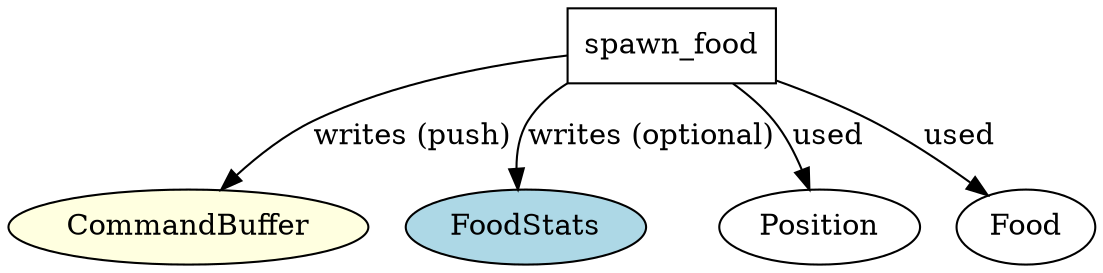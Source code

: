 digraph spawn_food {
    spawn_food [shape=box]
    CommandBuffer [shape=oval, style=filled, fillcolor=lightyellow]
    FoodStats [shape=oval, style=filled, fillcolor=lightblue]
    Position [shape=oval]
    Food [shape=oval]

    spawn_food -> CommandBuffer [label="writes (push)"]
    spawn_food -> FoodStats [label="writes (optional)"]
    spawn_food -> Position [label="used"]
    spawn_food -> Food [label="used"]
}
